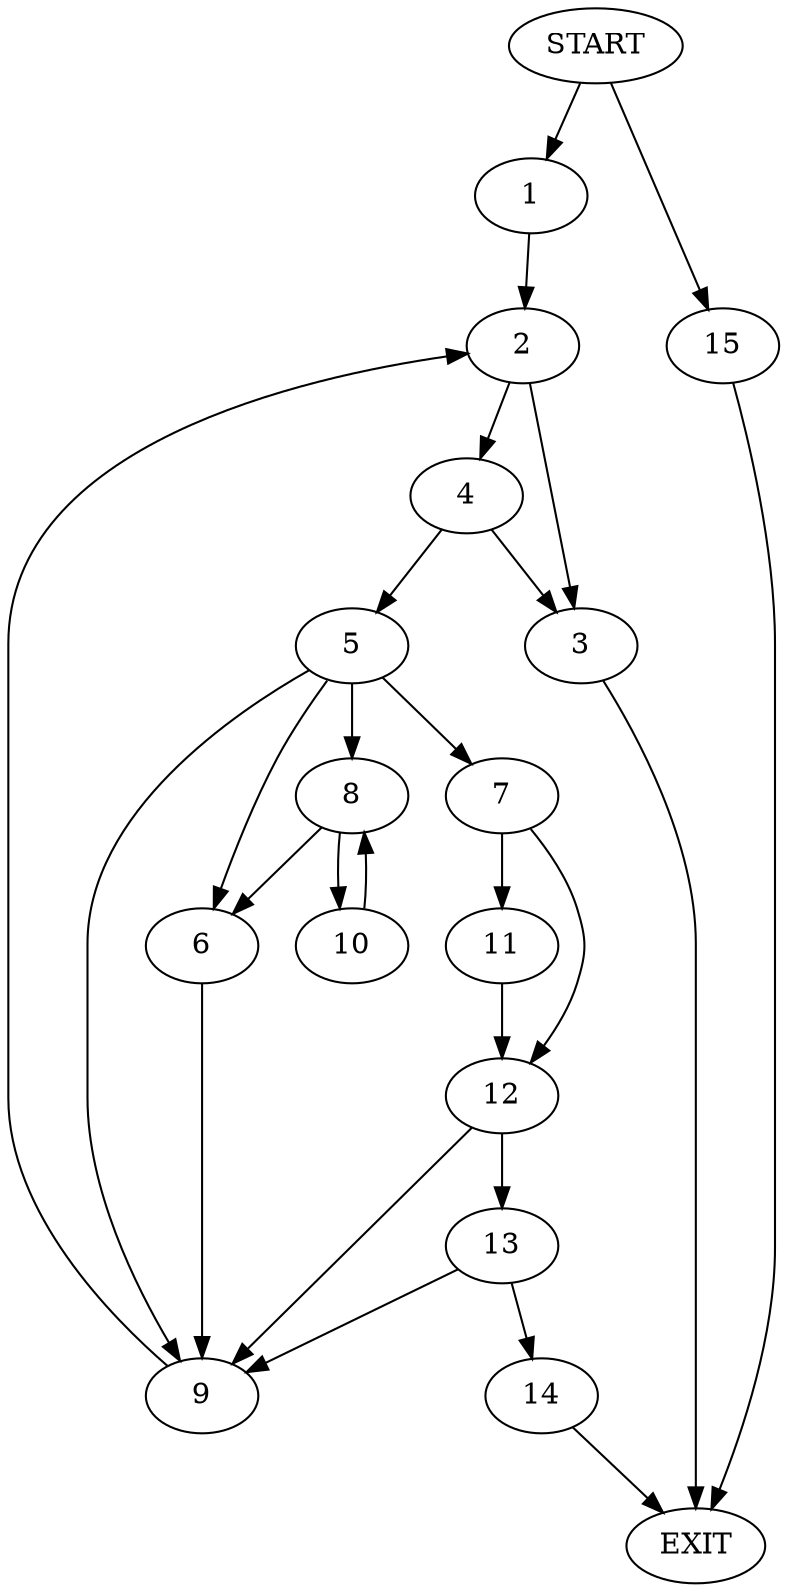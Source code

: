 digraph {
0 [label="START"]
16 [label="EXIT"]
0 -> 1
1 -> 2
2 -> 3
2 -> 4
4 -> 5
4 -> 3
3 -> 16
5 -> 6
5 -> 7
5 -> 8
5 -> 9
8 -> 6
8 -> 10
6 -> 9
9 -> 2
7 -> 11
7 -> 12
10 -> 8
12 -> 13
12 -> 9
11 -> 12
13 -> 14
13 -> 9
14 -> 16
0 -> 15
15 -> 16
}
